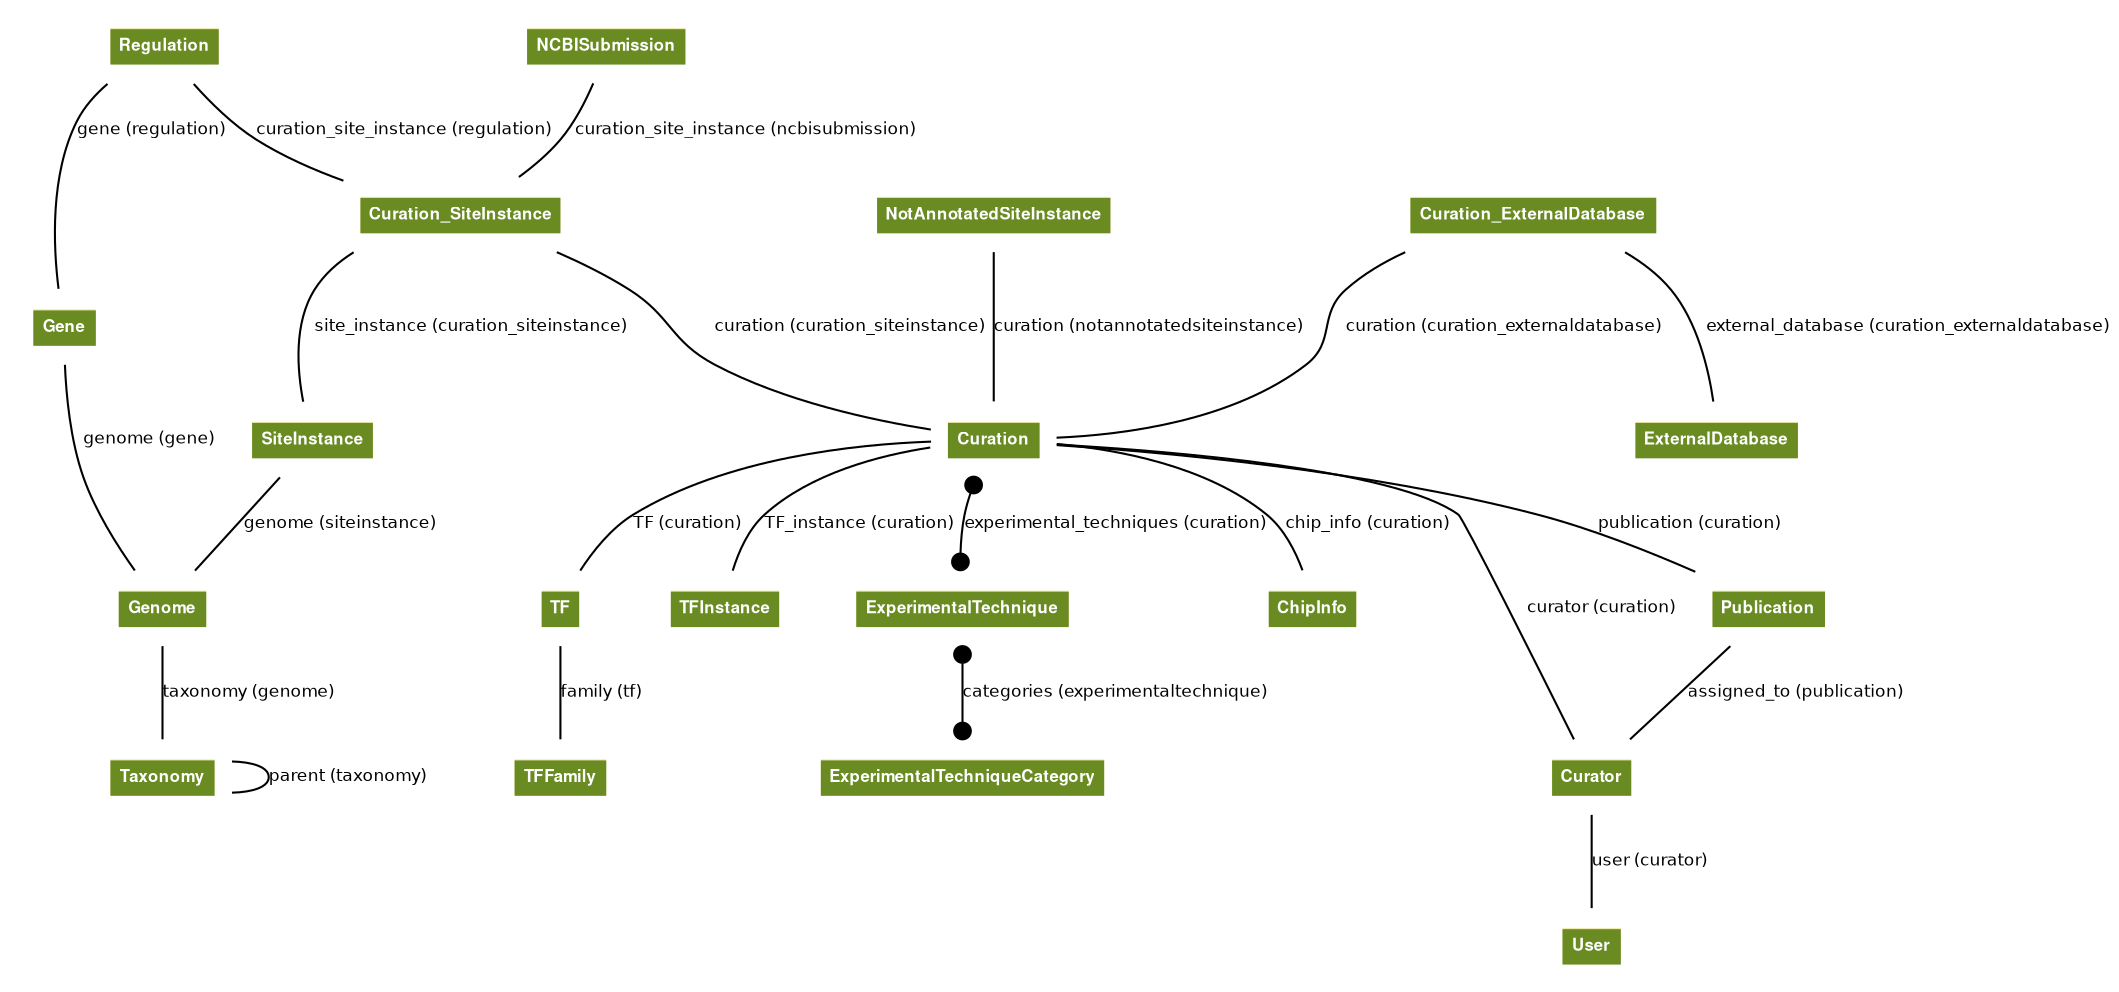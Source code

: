 
digraph name {
  fontname = "Helvetica"
  fontsize = 8

  node [
    fontname = "Helvetica"
    fontsize = 8
    shape = "plaintext"
  ]
  edge [
    fontname = "Helvetica"
    fontsize = 8
  ]




    collectfapp_models_Curation [label=<
    <TABLE BGCOLOR="palegoldenrod" BORDER="0" CELLBORDER="0" CELLSPACING="0">
     <TR><TD COLSPAN="2" CELLPADDING="4" ALIGN="CENTER" BGCOLOR="olivedrab4"
     ><FONT FACE="Helvetica Bold" COLOR="white"
     >Curation</FONT></TD></TR>
    
    </TABLE>
    >]

    collectfapp_models_Curator [label=<
    <TABLE BGCOLOR="palegoldenrod" BORDER="0" CELLBORDER="0" CELLSPACING="0">
     <TR><TD COLSPAN="2" CELLPADDING="4" ALIGN="CENTER" BGCOLOR="olivedrab4"
     ><FONT FACE="Helvetica Bold" COLOR="white"
     >Curator</FONT></TD></TR>
    
    </TABLE>
    >]

    collectfapp_models_Publication [label=<
    <TABLE BGCOLOR="palegoldenrod" BORDER="0" CELLBORDER="0" CELLSPACING="0">
     <TR><TD COLSPAN="2" CELLPADDING="4" ALIGN="CENTER" BGCOLOR="olivedrab4"
     ><FONT FACE="Helvetica Bold" COLOR="white"
     >Publication</FONT></TD></TR>
    
    </TABLE>
    >]

    collectfapp_models_Gene [label=<
    <TABLE BGCOLOR="palegoldenrod" BORDER="0" CELLBORDER="0" CELLSPACING="0">
     <TR><TD COLSPAN="2" CELLPADDING="4" ALIGN="CENTER" BGCOLOR="olivedrab4"
     ><FONT FACE="Helvetica Bold" COLOR="white"
     >Gene</FONT></TD></TR>
    
    </TABLE>
    >]

    collectfapp_models_Genome [label=<
    <TABLE BGCOLOR="palegoldenrod" BORDER="0" CELLBORDER="0" CELLSPACING="0">
     <TR><TD COLSPAN="2" CELLPADDING="4" ALIGN="CENTER" BGCOLOR="olivedrab4"
     ><FONT FACE="Helvetica Bold" COLOR="white"
     >Genome</FONT></TD></TR>
    
    </TABLE>
    >]

    collectfapp_models_Taxonomy [label=<
    <TABLE BGCOLOR="palegoldenrod" BORDER="0" CELLBORDER="0" CELLSPACING="0">
     <TR><TD COLSPAN="2" CELLPADDING="4" ALIGN="CENTER" BGCOLOR="olivedrab4"
     ><FONT FACE="Helvetica Bold" COLOR="white"
     >Taxonomy</FONT></TD></TR>
    
    </TABLE>
    >]

    collectfapp_models_TF [label=<
    <TABLE BGCOLOR="palegoldenrod" BORDER="0" CELLBORDER="0" CELLSPACING="0">
     <TR><TD COLSPAN="2" CELLPADDING="4" ALIGN="CENTER" BGCOLOR="olivedrab4"
     ><FONT FACE="Helvetica Bold" COLOR="white"
     >TF</FONT></TD></TR>
    
    </TABLE>
    >]

    collectfapp_models_TFFamily [label=<
    <TABLE BGCOLOR="palegoldenrod" BORDER="0" CELLBORDER="0" CELLSPACING="0">
     <TR><TD COLSPAN="2" CELLPADDING="4" ALIGN="CENTER" BGCOLOR="olivedrab4"
     ><FONT FACE="Helvetica Bold" COLOR="white"
     >TFFamily</FONT></TD></TR>
    
    </TABLE>
    >]

    collectfapp_models_TFInstance [label=<
    <TABLE BGCOLOR="palegoldenrod" BORDER="0" CELLBORDER="0" CELLSPACING="0">
     <TR><TD COLSPAN="2" CELLPADDING="4" ALIGN="CENTER" BGCOLOR="olivedrab4"
     ><FONT FACE="Helvetica Bold" COLOR="white"
     >TFInstance</FONT></TD></TR>
    
    </TABLE>
    >]

    collectfapp_models_SiteInstance [label=<
    <TABLE BGCOLOR="palegoldenrod" BORDER="0" CELLBORDER="0" CELLSPACING="0">
     <TR><TD COLSPAN="2" CELLPADDING="4" ALIGN="CENTER" BGCOLOR="olivedrab4"
     ><FONT FACE="Helvetica Bold" COLOR="white"
     >SiteInstance</FONT></TD></TR>
    
    </TABLE>
    >]

    collectfapp_models_Curation_SiteInstance [label=<
    <TABLE BGCOLOR="palegoldenrod" BORDER="0" CELLBORDER="0" CELLSPACING="0">
     <TR><TD COLSPAN="2" CELLPADDING="4" ALIGN="CENTER" BGCOLOR="olivedrab4"
     ><FONT FACE="Helvetica Bold" COLOR="white"
     >Curation_SiteInstance</FONT></TD></TR>
    
    </TABLE>
    >]

    collectfapp_models_Regulation [label=<
    <TABLE BGCOLOR="palegoldenrod" BORDER="0" CELLBORDER="0" CELLSPACING="0">
     <TR><TD COLSPAN="2" CELLPADDING="4" ALIGN="CENTER" BGCOLOR="olivedrab4"
     ><FONT FACE="Helvetica Bold" COLOR="white"
     >Regulation</FONT></TD></TR>
    
    </TABLE>
    >]

    collectfapp_models_NotAnnotatedSiteInstance [label=<
    <TABLE BGCOLOR="palegoldenrod" BORDER="0" CELLBORDER="0" CELLSPACING="0">
     <TR><TD COLSPAN="2" CELLPADDING="4" ALIGN="CENTER" BGCOLOR="olivedrab4"
     ><FONT FACE="Helvetica Bold" COLOR="white"
     >NotAnnotatedSiteInstance</FONT></TD></TR>
    
    </TABLE>
    >]

    collectfapp_models_ExperimentalTechnique [label=<
    <TABLE BGCOLOR="palegoldenrod" BORDER="0" CELLBORDER="0" CELLSPACING="0">
     <TR><TD COLSPAN="2" CELLPADDING="4" ALIGN="CENTER" BGCOLOR="olivedrab4"
     ><FONT FACE="Helvetica Bold" COLOR="white"
     >ExperimentalTechnique</FONT></TD></TR>
    
    </TABLE>
    >]

    collectfapp_models_ExperimentalTechniqueCategory [label=<
    <TABLE BGCOLOR="palegoldenrod" BORDER="0" CELLBORDER="0" CELLSPACING="0">
     <TR><TD COLSPAN="2" CELLPADDING="4" ALIGN="CENTER" BGCOLOR="olivedrab4"
     ><FONT FACE="Helvetica Bold" COLOR="white"
     >ExperimentalTechniqueCategory</FONT></TD></TR>
    
    </TABLE>
    >]

    collectfapp_models_ChipInfo [label=<
    <TABLE BGCOLOR="palegoldenrod" BORDER="0" CELLBORDER="0" CELLSPACING="0">
     <TR><TD COLSPAN="2" CELLPADDING="4" ALIGN="CENTER" BGCOLOR="olivedrab4"
     ><FONT FACE="Helvetica Bold" COLOR="white"
     >ChipInfo</FONT></TD></TR>
    
    </TABLE>
    >]

    collectfapp_models_ExternalDatabase [label=<
    <TABLE BGCOLOR="palegoldenrod" BORDER="0" CELLBORDER="0" CELLSPACING="0">
     <TR><TD COLSPAN="2" CELLPADDING="4" ALIGN="CENTER" BGCOLOR="olivedrab4"
     ><FONT FACE="Helvetica Bold" COLOR="white"
     >ExternalDatabase</FONT></TD></TR>
    
    </TABLE>
    >]

    collectfapp_models_Curation_ExternalDatabase [label=<
    <TABLE BGCOLOR="palegoldenrod" BORDER="0" CELLBORDER="0" CELLSPACING="0">
     <TR><TD COLSPAN="2" CELLPADDING="4" ALIGN="CENTER" BGCOLOR="olivedrab4"
     ><FONT FACE="Helvetica Bold" COLOR="white"
     >Curation_ExternalDatabase</FONT></TD></TR>
    
    </TABLE>
    >]

    collectfapp_models_NCBISubmission [label=<
    <TABLE BGCOLOR="palegoldenrod" BORDER="0" CELLBORDER="0" CELLSPACING="0">
     <TR><TD COLSPAN="2" CELLPADDING="4" ALIGN="CENTER" BGCOLOR="olivedrab4"
     ><FONT FACE="Helvetica Bold" COLOR="white"
     >NCBISubmission</FONT></TD></TR>
    
    </TABLE>
    >]



  
  
  collectfapp_models_Curation -> collectfapp_models_Curator
  [label="curator (curation)"] [arrowhead=none, arrowtail=dot];
  
  
  collectfapp_models_Curation -> collectfapp_models_Publication
  [label="publication (curation)"] [arrowhead=none, arrowtail=dot];
  
  
  collectfapp_models_Curation -> collectfapp_models_TF
  [label="TF (curation)"] [arrowhead=none, arrowtail=dot];
  
  
  collectfapp_models_Curation -> collectfapp_models_TFInstance
  [label="TF_instance (curation)"] [arrowhead=none, arrowtail=dot];
  
  
  collectfapp_models_Curation -> collectfapp_models_ChipInfo
  [label="chip_info (curation)"] [arrowhead=none, arrowtail=dot];
  
  
  collectfapp_models_Curation -> collectfapp_models_ExperimentalTechnique
  [label="experimental_techniques (curation)"] [arrowhead=dot arrowtail=dot, dir=both];
  

  
  
  django_contrib_auth_models_User [label=<
      <TABLE BGCOLOR="palegoldenrod" BORDER="0" CELLBORDER="0" CELLSPACING="0">
      <TR><TD COLSPAN="2" CELLPADDING="4" ALIGN="CENTER" BGCOLOR="olivedrab4"
      ><FONT FACE="Helvetica Bold" COLOR="white"
      >User</FONT></TD></TR>
      </TABLE>
      >]
  
  collectfapp_models_Curator -> django_contrib_auth_models_User
  [label="user (curator)"] [arrowhead=none, arrowtail=none];
  

  
  
  collectfapp_models_Publication -> collectfapp_models_Curator
  [label="assigned_to (publication)"] [arrowhead=none, arrowtail=dot];
  

  
  
  collectfapp_models_Gene -> collectfapp_models_Genome
  [label="genome (gene)"] [arrowhead=none, arrowtail=dot];
  

  
  
  collectfapp_models_Genome -> collectfapp_models_Taxonomy
  [label="taxonomy (genome)"] [arrowhead=none, arrowtail=dot];
  

  
  
  collectfapp_models_Taxonomy -> collectfapp_models_Taxonomy
  [label="parent (taxonomy)"] [arrowhead=none, arrowtail=dot];
  

  
  
  collectfapp_models_TF -> collectfapp_models_TFFamily
  [label="family (tf)"] [arrowhead=none, arrowtail=dot];
  

  

  

  
  
  collectfapp_models_SiteInstance -> collectfapp_models_Genome
  [label="genome (siteinstance)"] [arrowhead=none, arrowtail=dot];
  

  
  
  collectfapp_models_Curation_SiteInstance -> collectfapp_models_Curation
  [label="curation (curation_siteinstance)"] [arrowhead=none, arrowtail=dot];
  
  
  collectfapp_models_Curation_SiteInstance -> collectfapp_models_SiteInstance
  [label="site_instance (curation_siteinstance)"] [arrowhead=none, arrowtail=dot];
  

  
  
  collectfapp_models_Regulation -> collectfapp_models_Curation_SiteInstance
  [label="curation_site_instance (regulation)"] [arrowhead=none, arrowtail=dot];
  
  
  collectfapp_models_Regulation -> collectfapp_models_Gene
  [label="gene (regulation)"] [arrowhead=none, arrowtail=dot];
  

  
  
  collectfapp_models_NotAnnotatedSiteInstance -> collectfapp_models_Curation
  [label="curation (notannotatedsiteinstance)"] [arrowhead=none, arrowtail=dot];
  

  
  
  collectfapp_models_ExperimentalTechnique -> collectfapp_models_ExperimentalTechniqueCategory
  [label="categories (experimentaltechnique)"] [arrowhead=dot arrowtail=dot, dir=both];
  

  

  

  

  
  
  collectfapp_models_Curation_ExternalDatabase -> collectfapp_models_Curation
  [label="curation (curation_externaldatabase)"] [arrowhead=none, arrowtail=dot];
  
  
  collectfapp_models_Curation_ExternalDatabase -> collectfapp_models_ExternalDatabase
  [label="external_database (curation_externaldatabase)"] [arrowhead=none, arrowtail=dot];
  

  
  
  collectfapp_models_NCBISubmission -> collectfapp_models_Curation_SiteInstance
  [label="curation_site_instance (ncbisubmission)"] [arrowhead=none, arrowtail=dot];
  

}
